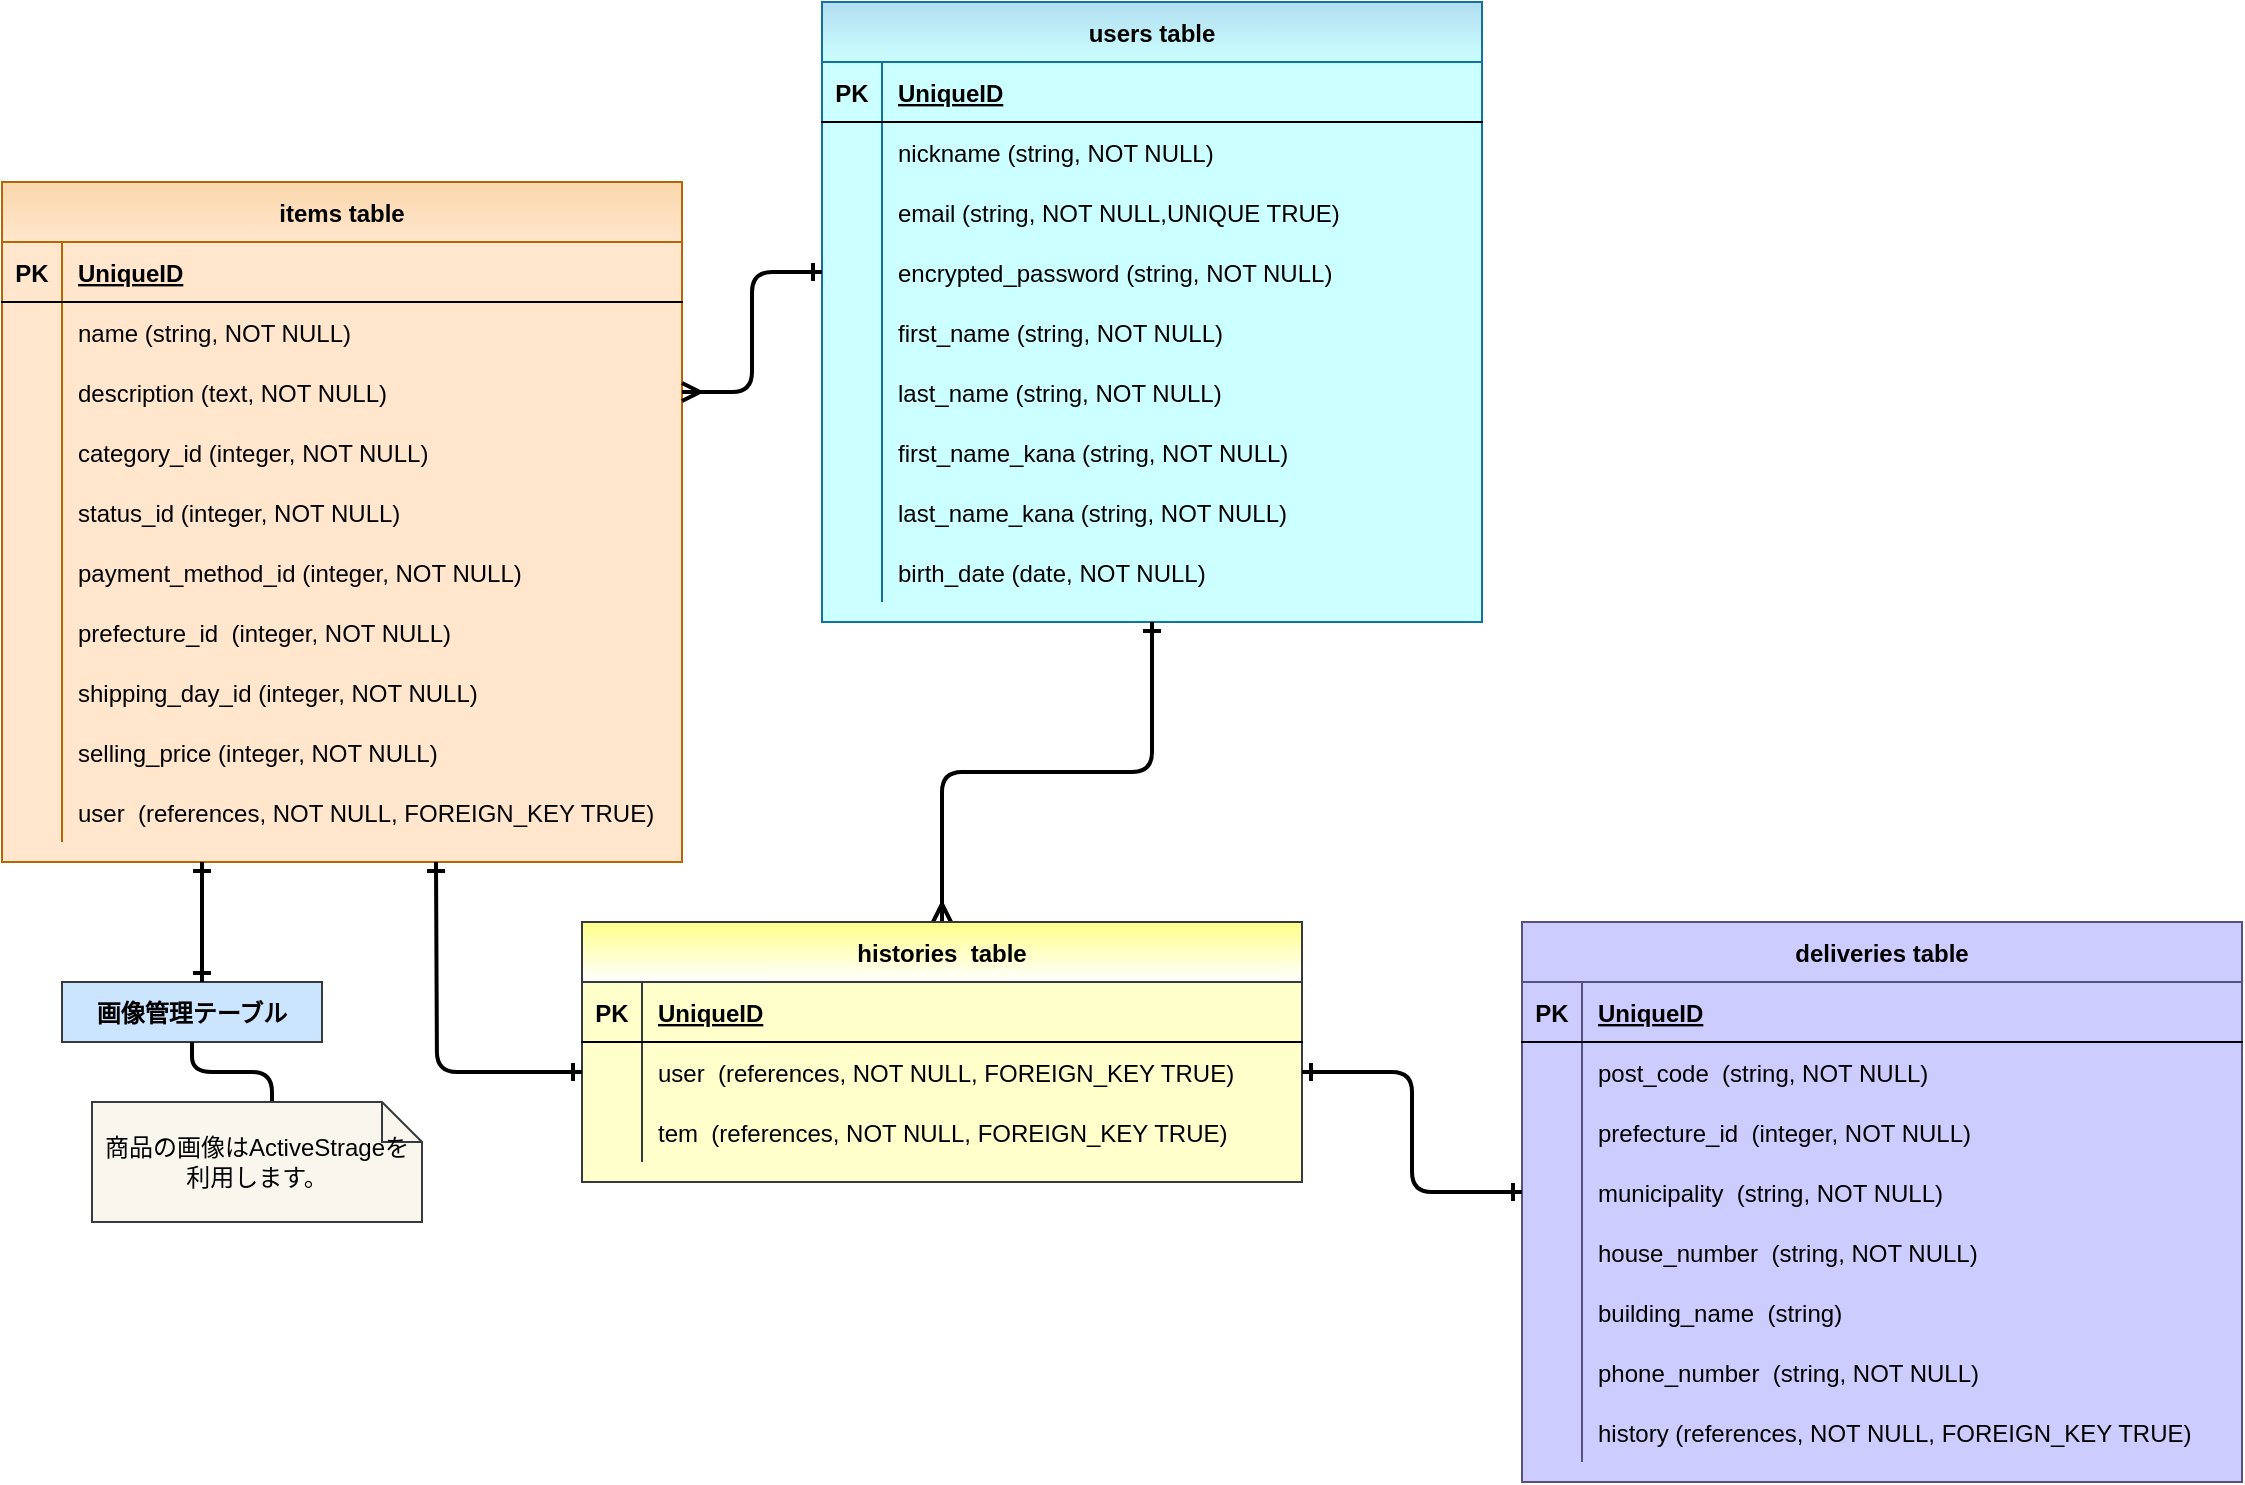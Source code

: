 <mxfile>
    <diagram id="H84Yx0HvD5YimtDZtBQY" name="ページ1">
        <mxGraphModel dx="1677" dy="656" grid="1" gridSize="10" guides="1" tooltips="1" connect="1" arrows="1" fold="1" page="1" pageScale="1" pageWidth="827" pageHeight="1169" math="0" shadow="0">
            <root>
                <mxCell id="0"/>
                <mxCell id="1" parent="0"/>
                <mxCell id="jioS4ShHpec22IPe0jpu-56" style="edgeStyle=orthogonalEdgeStyle;html=1;exitX=0.5;exitY=1;exitDx=0;exitDy=0;entryX=1.006;entryY=0.15;entryDx=0;entryDy=0;startArrow=ERone;startFill=0;endArrow=ERmany;endFill=0;strokeColor=default;strokeWidth=2;entryPerimeter=0;" parent="1" source="jioS4ShHpec22IPe0jpu-1" edge="1">
                    <mxGeometry relative="1" as="geometry"/>
                </mxCell>
                <mxCell id="jioS4ShHpec22IPe0jpu-1" value="users table" style="shape=table;startSize=30;container=1;collapsible=1;childLayout=tableLayout;fixedRows=1;rowLines=0;fontStyle=1;align=center;resizeLast=1;fillColor=#b1ddf0;strokeColor=#10739e;fontColor=#000000;gradientColor=#CCFFFF;swimlaneFillColor=#CCFFFF;" parent="1" vertex="1">
                    <mxGeometry x="390" y="20" width="330" height="310" as="geometry">
                        <mxRectangle x="590" y="110" width="150" height="30" as="alternateBounds"/>
                    </mxGeometry>
                </mxCell>
                <mxCell id="jioS4ShHpec22IPe0jpu-2" value="" style="shape=partialRectangle;collapsible=0;dropTarget=0;pointerEvents=0;fillColor=none;top=0;left=0;bottom=1;right=0;points=[[0,0.5],[1,0.5]];portConstraint=eastwest;" parent="jioS4ShHpec22IPe0jpu-1" vertex="1">
                    <mxGeometry y="30" width="330" height="30" as="geometry"/>
                </mxCell>
                <mxCell id="jioS4ShHpec22IPe0jpu-3" value="PK" style="shape=partialRectangle;connectable=0;fillColor=none;top=0;left=0;bottom=0;right=0;fontStyle=1;overflow=hidden;fontColor=#000000;" parent="jioS4ShHpec22IPe0jpu-2" vertex="1">
                    <mxGeometry width="30" height="30" as="geometry">
                        <mxRectangle width="30" height="30" as="alternateBounds"/>
                    </mxGeometry>
                </mxCell>
                <mxCell id="jioS4ShHpec22IPe0jpu-4" value="UniqueID" style="shape=partialRectangle;connectable=0;fillColor=none;top=0;left=0;bottom=0;right=0;align=left;spacingLeft=6;fontStyle=5;overflow=hidden;fontColor=#000000;" parent="jioS4ShHpec22IPe0jpu-2" vertex="1">
                    <mxGeometry x="30" width="300" height="30" as="geometry">
                        <mxRectangle width="300" height="30" as="alternateBounds"/>
                    </mxGeometry>
                </mxCell>
                <mxCell id="jioS4ShHpec22IPe0jpu-5" value="" style="shape=partialRectangle;collapsible=0;dropTarget=0;pointerEvents=0;fillColor=none;top=0;left=0;bottom=0;right=0;points=[[0,0.5],[1,0.5]];portConstraint=eastwest;" parent="jioS4ShHpec22IPe0jpu-1" vertex="1">
                    <mxGeometry y="60" width="330" height="30" as="geometry"/>
                </mxCell>
                <mxCell id="jioS4ShHpec22IPe0jpu-6" value="" style="shape=partialRectangle;connectable=0;fillColor=none;top=0;left=0;bottom=0;right=0;editable=1;overflow=hidden;" parent="jioS4ShHpec22IPe0jpu-5" vertex="1">
                    <mxGeometry width="30" height="30" as="geometry">
                        <mxRectangle width="30" height="30" as="alternateBounds"/>
                    </mxGeometry>
                </mxCell>
                <mxCell id="jioS4ShHpec22IPe0jpu-7" value="nickname (string, NOT NULL)" style="shape=partialRectangle;connectable=0;fillColor=none;top=0;left=0;bottom=0;right=0;align=left;spacingLeft=6;overflow=hidden;fontColor=#000000;" parent="jioS4ShHpec22IPe0jpu-5" vertex="1">
                    <mxGeometry x="30" width="300" height="30" as="geometry">
                        <mxRectangle width="300" height="30" as="alternateBounds"/>
                    </mxGeometry>
                </mxCell>
                <mxCell id="jioS4ShHpec22IPe0jpu-8" value="" style="shape=partialRectangle;collapsible=0;dropTarget=0;pointerEvents=0;fillColor=none;top=0;left=0;bottom=0;right=0;points=[[0,0.5],[1,0.5]];portConstraint=eastwest;" parent="jioS4ShHpec22IPe0jpu-1" vertex="1">
                    <mxGeometry y="90" width="330" height="30" as="geometry"/>
                </mxCell>
                <mxCell id="jioS4ShHpec22IPe0jpu-9" value="" style="shape=partialRectangle;connectable=0;fillColor=none;top=0;left=0;bottom=0;right=0;editable=1;overflow=hidden;" parent="jioS4ShHpec22IPe0jpu-8" vertex="1">
                    <mxGeometry width="30" height="30" as="geometry">
                        <mxRectangle width="30" height="30" as="alternateBounds"/>
                    </mxGeometry>
                </mxCell>
                <mxCell id="jioS4ShHpec22IPe0jpu-10" value="email (string, NOT NULL,UNIQUE TRUE)" style="shape=partialRectangle;connectable=0;fillColor=none;top=0;left=0;bottom=0;right=0;align=left;spacingLeft=6;overflow=hidden;fontColor=#000000;" parent="jioS4ShHpec22IPe0jpu-8" vertex="1">
                    <mxGeometry x="30" width="300" height="30" as="geometry">
                        <mxRectangle width="300" height="30" as="alternateBounds"/>
                    </mxGeometry>
                </mxCell>
                <mxCell id="jioS4ShHpec22IPe0jpu-11" value="" style="shape=partialRectangle;collapsible=0;dropTarget=0;pointerEvents=0;fillColor=none;top=0;left=0;bottom=0;right=0;points=[[0,0.5],[1,0.5]];portConstraint=eastwest;" parent="jioS4ShHpec22IPe0jpu-1" vertex="1">
                    <mxGeometry y="120" width="330" height="30" as="geometry"/>
                </mxCell>
                <mxCell id="jioS4ShHpec22IPe0jpu-12" value="" style="shape=partialRectangle;connectable=0;fillColor=none;top=0;left=0;bottom=0;right=0;editable=1;overflow=hidden;" parent="jioS4ShHpec22IPe0jpu-11" vertex="1">
                    <mxGeometry width="30" height="30" as="geometry">
                        <mxRectangle width="30" height="30" as="alternateBounds"/>
                    </mxGeometry>
                </mxCell>
                <mxCell id="jioS4ShHpec22IPe0jpu-13" value="encrypted_password (string, NOT NULL)" style="shape=partialRectangle;connectable=0;fillColor=none;top=0;left=0;bottom=0;right=0;align=left;spacingLeft=6;overflow=hidden;fontColor=#000000;" parent="jioS4ShHpec22IPe0jpu-11" vertex="1">
                    <mxGeometry x="30" width="300" height="30" as="geometry">
                        <mxRectangle width="300" height="30" as="alternateBounds"/>
                    </mxGeometry>
                </mxCell>
                <mxCell id="jioS4ShHpec22IPe0jpu-58" style="shape=partialRectangle;collapsible=0;dropTarget=0;pointerEvents=0;fillColor=none;top=0;left=0;bottom=0;right=0;points=[[0,0.5],[1,0.5]];portConstraint=eastwest;" parent="jioS4ShHpec22IPe0jpu-1" vertex="1">
                    <mxGeometry y="150" width="330" height="30" as="geometry"/>
                </mxCell>
                <mxCell id="jioS4ShHpec22IPe0jpu-59" style="shape=partialRectangle;connectable=0;fillColor=none;top=0;left=0;bottom=0;right=0;editable=1;overflow=hidden;" parent="jioS4ShHpec22IPe0jpu-58" vertex="1">
                    <mxGeometry width="30" height="30" as="geometry">
                        <mxRectangle width="30" height="30" as="alternateBounds"/>
                    </mxGeometry>
                </mxCell>
                <mxCell id="jioS4ShHpec22IPe0jpu-60" value="first_name (string, NOT NULL)" style="shape=partialRectangle;connectable=0;fillColor=none;top=0;left=0;bottom=0;right=0;align=left;spacingLeft=6;overflow=hidden;fontColor=#000000;" parent="jioS4ShHpec22IPe0jpu-58" vertex="1">
                    <mxGeometry x="30" width="300" height="30" as="geometry">
                        <mxRectangle width="300" height="30" as="alternateBounds"/>
                    </mxGeometry>
                </mxCell>
                <mxCell id="jioS4ShHpec22IPe0jpu-61" style="shape=partialRectangle;collapsible=0;dropTarget=0;pointerEvents=0;fillColor=none;top=0;left=0;bottom=0;right=0;points=[[0,0.5],[1,0.5]];portConstraint=eastwest;" parent="jioS4ShHpec22IPe0jpu-1" vertex="1">
                    <mxGeometry y="180" width="330" height="30" as="geometry"/>
                </mxCell>
                <mxCell id="jioS4ShHpec22IPe0jpu-62" style="shape=partialRectangle;connectable=0;fillColor=none;top=0;left=0;bottom=0;right=0;editable=1;overflow=hidden;" parent="jioS4ShHpec22IPe0jpu-61" vertex="1">
                    <mxGeometry width="30" height="30" as="geometry">
                        <mxRectangle width="30" height="30" as="alternateBounds"/>
                    </mxGeometry>
                </mxCell>
                <mxCell id="jioS4ShHpec22IPe0jpu-63" value="last_name (string, NOT NULL)" style="shape=partialRectangle;connectable=0;fillColor=none;top=0;left=0;bottom=0;right=0;align=left;spacingLeft=6;overflow=hidden;fontColor=#000000;" parent="jioS4ShHpec22IPe0jpu-61" vertex="1">
                    <mxGeometry x="30" width="300" height="30" as="geometry">
                        <mxRectangle width="300" height="30" as="alternateBounds"/>
                    </mxGeometry>
                </mxCell>
                <mxCell id="jioS4ShHpec22IPe0jpu-64" style="shape=partialRectangle;collapsible=0;dropTarget=0;pointerEvents=0;fillColor=none;top=0;left=0;bottom=0;right=0;points=[[0,0.5],[1,0.5]];portConstraint=eastwest;" parent="jioS4ShHpec22IPe0jpu-1" vertex="1">
                    <mxGeometry y="210" width="330" height="30" as="geometry"/>
                </mxCell>
                <mxCell id="jioS4ShHpec22IPe0jpu-65" style="shape=partialRectangle;connectable=0;fillColor=none;top=0;left=0;bottom=0;right=0;editable=1;overflow=hidden;" parent="jioS4ShHpec22IPe0jpu-64" vertex="1">
                    <mxGeometry width="30" height="30" as="geometry">
                        <mxRectangle width="30" height="30" as="alternateBounds"/>
                    </mxGeometry>
                </mxCell>
                <mxCell id="jioS4ShHpec22IPe0jpu-66" value="first_name_kana (string, NOT NULL)" style="shape=partialRectangle;connectable=0;fillColor=none;top=0;left=0;bottom=0;right=0;align=left;spacingLeft=6;overflow=hidden;fontColor=#000000;" parent="jioS4ShHpec22IPe0jpu-64" vertex="1">
                    <mxGeometry x="30" width="300" height="30" as="geometry">
                        <mxRectangle width="300" height="30" as="alternateBounds"/>
                    </mxGeometry>
                </mxCell>
                <mxCell id="jioS4ShHpec22IPe0jpu-67" style="shape=partialRectangle;collapsible=0;dropTarget=0;pointerEvents=0;fillColor=none;top=0;left=0;bottom=0;right=0;points=[[0,0.5],[1,0.5]];portConstraint=eastwest;" parent="jioS4ShHpec22IPe0jpu-1" vertex="1">
                    <mxGeometry y="240" width="330" height="30" as="geometry"/>
                </mxCell>
                <mxCell id="jioS4ShHpec22IPe0jpu-68" style="shape=partialRectangle;connectable=0;fillColor=none;top=0;left=0;bottom=0;right=0;editable=1;overflow=hidden;" parent="jioS4ShHpec22IPe0jpu-67" vertex="1">
                    <mxGeometry width="30" height="30" as="geometry">
                        <mxRectangle width="30" height="30" as="alternateBounds"/>
                    </mxGeometry>
                </mxCell>
                <mxCell id="jioS4ShHpec22IPe0jpu-69" value="last_name_kana (string, NOT NULL)" style="shape=partialRectangle;connectable=0;fillColor=none;top=0;left=0;bottom=0;right=0;align=left;spacingLeft=6;overflow=hidden;fontColor=#000000;" parent="jioS4ShHpec22IPe0jpu-67" vertex="1">
                    <mxGeometry x="30" width="300" height="30" as="geometry">
                        <mxRectangle width="300" height="30" as="alternateBounds"/>
                    </mxGeometry>
                </mxCell>
                <mxCell id="jioS4ShHpec22IPe0jpu-70" style="shape=partialRectangle;collapsible=0;dropTarget=0;pointerEvents=0;fillColor=none;top=0;left=0;bottom=0;right=0;points=[[0,0.5],[1,0.5]];portConstraint=eastwest;" parent="jioS4ShHpec22IPe0jpu-1" vertex="1">
                    <mxGeometry y="270" width="330" height="30" as="geometry"/>
                </mxCell>
                <mxCell id="jioS4ShHpec22IPe0jpu-71" style="shape=partialRectangle;connectable=0;fillColor=none;top=0;left=0;bottom=0;right=0;editable=1;overflow=hidden;" parent="jioS4ShHpec22IPe0jpu-70" vertex="1">
                    <mxGeometry width="30" height="30" as="geometry">
                        <mxRectangle width="30" height="30" as="alternateBounds"/>
                    </mxGeometry>
                </mxCell>
                <mxCell id="jioS4ShHpec22IPe0jpu-72" value="birth_date (date, NOT NULL)" style="shape=partialRectangle;connectable=0;fillColor=none;top=0;left=0;bottom=0;right=0;align=left;spacingLeft=6;overflow=hidden;fontColor=#000000;" parent="jioS4ShHpec22IPe0jpu-70" vertex="1">
                    <mxGeometry x="30" width="300" height="30" as="geometry">
                        <mxRectangle width="300" height="30" as="alternateBounds"/>
                    </mxGeometry>
                </mxCell>
                <mxCell id="jioS4ShHpec22IPe0jpu-55" style="edgeStyle=orthogonalEdgeStyle;html=1;entryX=0;entryY=0.5;entryDx=0;entryDy=0;startArrow=ERone;startFill=0;endArrow=ERmany;endFill=0;strokeColor=default;strokeWidth=2;exitX=0.75;exitY=1;exitDx=0;exitDy=0;" parent="1" source="jioS4ShHpec22IPe0jpu-14" edge="1">
                    <mxGeometry relative="1" as="geometry">
                        <mxPoint x="140" y="450" as="sourcePoint"/>
                        <Array as="points">
                            <mxPoint x="235" y="595"/>
                        </Array>
                    </mxGeometry>
                </mxCell>
                <mxCell id="jioS4ShHpec22IPe0jpu-14" value="items table" style="shape=table;startSize=30;container=1;collapsible=1;childLayout=tableLayout;fixedRows=1;rowLines=0;fontStyle=1;align=center;resizeLast=1;fillColor=#fad7ac;strokeColor=#b46504;fontColor=#000000;gradientColor=#FFE6CC;swimlaneFillColor=#FFE6CC;" parent="1" vertex="1">
                    <mxGeometry x="-20" y="110" width="340" height="340" as="geometry"/>
                </mxCell>
                <mxCell id="jioS4ShHpec22IPe0jpu-15" value="" style="shape=partialRectangle;collapsible=0;dropTarget=0;pointerEvents=0;fillColor=none;top=0;left=0;bottom=1;right=0;points=[[0,0.5],[1,0.5]];portConstraint=eastwest;" parent="jioS4ShHpec22IPe0jpu-14" vertex="1">
                    <mxGeometry y="30" width="340" height="30" as="geometry"/>
                </mxCell>
                <mxCell id="jioS4ShHpec22IPe0jpu-16" value="PK" style="shape=partialRectangle;connectable=0;fillColor=none;top=0;left=0;bottom=0;right=0;fontStyle=1;overflow=hidden;fontColor=#000000;" parent="jioS4ShHpec22IPe0jpu-15" vertex="1">
                    <mxGeometry width="30" height="30" as="geometry">
                        <mxRectangle width="30" height="30" as="alternateBounds"/>
                    </mxGeometry>
                </mxCell>
                <mxCell id="jioS4ShHpec22IPe0jpu-17" value="UniqueID" style="shape=partialRectangle;connectable=0;fillColor=none;top=0;left=0;bottom=0;right=0;align=left;spacingLeft=6;fontStyle=5;overflow=hidden;fontColor=#000000;" parent="jioS4ShHpec22IPe0jpu-15" vertex="1">
                    <mxGeometry x="30" width="310" height="30" as="geometry">
                        <mxRectangle width="310" height="30" as="alternateBounds"/>
                    </mxGeometry>
                </mxCell>
                <mxCell id="jioS4ShHpec22IPe0jpu-21" value="" style="shape=partialRectangle;collapsible=0;dropTarget=0;pointerEvents=0;fillColor=none;top=0;left=0;bottom=0;right=0;points=[[0,0.5],[1,0.5]];portConstraint=eastwest;" parent="jioS4ShHpec22IPe0jpu-14" vertex="1">
                    <mxGeometry y="60" width="340" height="30" as="geometry"/>
                </mxCell>
                <mxCell id="jioS4ShHpec22IPe0jpu-22" value="" style="shape=partialRectangle;connectable=0;fillColor=none;top=0;left=0;bottom=0;right=0;editable=1;overflow=hidden;" parent="jioS4ShHpec22IPe0jpu-21" vertex="1">
                    <mxGeometry width="30" height="30" as="geometry">
                        <mxRectangle width="30" height="30" as="alternateBounds"/>
                    </mxGeometry>
                </mxCell>
                <mxCell id="jioS4ShHpec22IPe0jpu-23" value="name (string, NOT NULL)" style="shape=partialRectangle;connectable=0;fillColor=none;top=0;left=0;bottom=0;right=0;align=left;spacingLeft=6;overflow=hidden;fontColor=#000000;" parent="jioS4ShHpec22IPe0jpu-21" vertex="1">
                    <mxGeometry x="30" width="310" height="30" as="geometry">
                        <mxRectangle width="310" height="30" as="alternateBounds"/>
                    </mxGeometry>
                </mxCell>
                <mxCell id="jioS4ShHpec22IPe0jpu-24" value="" style="shape=partialRectangle;collapsible=0;dropTarget=0;pointerEvents=0;fillColor=none;top=0;left=0;bottom=0;right=0;points=[[0,0.5],[1,0.5]];portConstraint=eastwest;" parent="jioS4ShHpec22IPe0jpu-14" vertex="1">
                    <mxGeometry y="90" width="340" height="30" as="geometry"/>
                </mxCell>
                <mxCell id="jioS4ShHpec22IPe0jpu-25" value="" style="shape=partialRectangle;connectable=0;fillColor=none;top=0;left=0;bottom=0;right=0;editable=1;overflow=hidden;" parent="jioS4ShHpec22IPe0jpu-24" vertex="1">
                    <mxGeometry width="30" height="30" as="geometry">
                        <mxRectangle width="30" height="30" as="alternateBounds"/>
                    </mxGeometry>
                </mxCell>
                <mxCell id="jioS4ShHpec22IPe0jpu-26" value="description (text, NOT NULL)" style="shape=partialRectangle;connectable=0;fillColor=none;top=0;left=0;bottom=0;right=0;align=left;spacingLeft=6;overflow=hidden;fontColor=#000000;" parent="jioS4ShHpec22IPe0jpu-24" vertex="1">
                    <mxGeometry x="30" width="310" height="30" as="geometry">
                        <mxRectangle width="310" height="30" as="alternateBounds"/>
                    </mxGeometry>
                </mxCell>
                <mxCell id="jioS4ShHpec22IPe0jpu-97" style="shape=partialRectangle;collapsible=0;dropTarget=0;pointerEvents=0;fillColor=none;top=0;left=0;bottom=0;right=0;points=[[0,0.5],[1,0.5]];portConstraint=eastwest;" parent="jioS4ShHpec22IPe0jpu-14" vertex="1">
                    <mxGeometry y="120" width="340" height="30" as="geometry"/>
                </mxCell>
                <mxCell id="jioS4ShHpec22IPe0jpu-98" style="shape=partialRectangle;connectable=0;fillColor=none;top=0;left=0;bottom=0;right=0;editable=1;overflow=hidden;" parent="jioS4ShHpec22IPe0jpu-97" vertex="1">
                    <mxGeometry width="30" height="30" as="geometry">
                        <mxRectangle width="30" height="30" as="alternateBounds"/>
                    </mxGeometry>
                </mxCell>
                <mxCell id="jioS4ShHpec22IPe0jpu-99" value="category_id (integer, NOT NULL)" style="shape=partialRectangle;connectable=0;fillColor=none;top=0;left=0;bottom=0;right=0;align=left;spacingLeft=6;overflow=hidden;fontColor=#000000;" parent="jioS4ShHpec22IPe0jpu-97" vertex="1">
                    <mxGeometry x="30" width="310" height="30" as="geometry">
                        <mxRectangle width="310" height="30" as="alternateBounds"/>
                    </mxGeometry>
                </mxCell>
                <mxCell id="jioS4ShHpec22IPe0jpu-100" style="shape=partialRectangle;collapsible=0;dropTarget=0;pointerEvents=0;fillColor=none;top=0;left=0;bottom=0;right=0;points=[[0,0.5],[1,0.5]];portConstraint=eastwest;" parent="jioS4ShHpec22IPe0jpu-14" vertex="1">
                    <mxGeometry y="150" width="340" height="30" as="geometry"/>
                </mxCell>
                <mxCell id="jioS4ShHpec22IPe0jpu-101" style="shape=partialRectangle;connectable=0;fillColor=none;top=0;left=0;bottom=0;right=0;editable=1;overflow=hidden;" parent="jioS4ShHpec22IPe0jpu-100" vertex="1">
                    <mxGeometry width="30" height="30" as="geometry">
                        <mxRectangle width="30" height="30" as="alternateBounds"/>
                    </mxGeometry>
                </mxCell>
                <mxCell id="jioS4ShHpec22IPe0jpu-102" value="status_id (integer, NOT NULL)" style="shape=partialRectangle;connectable=0;fillColor=none;top=0;left=0;bottom=0;right=0;align=left;spacingLeft=6;overflow=hidden;fontColor=#000000;" parent="jioS4ShHpec22IPe0jpu-100" vertex="1">
                    <mxGeometry x="30" width="310" height="30" as="geometry">
                        <mxRectangle width="310" height="30" as="alternateBounds"/>
                    </mxGeometry>
                </mxCell>
                <mxCell id="jioS4ShHpec22IPe0jpu-103" style="shape=partialRectangle;collapsible=0;dropTarget=0;pointerEvents=0;fillColor=none;top=0;left=0;bottom=0;right=0;points=[[0,0.5],[1,0.5]];portConstraint=eastwest;" parent="jioS4ShHpec22IPe0jpu-14" vertex="1">
                    <mxGeometry y="180" width="340" height="30" as="geometry"/>
                </mxCell>
                <mxCell id="jioS4ShHpec22IPe0jpu-104" style="shape=partialRectangle;connectable=0;fillColor=none;top=0;left=0;bottom=0;right=0;editable=1;overflow=hidden;" parent="jioS4ShHpec22IPe0jpu-103" vertex="1">
                    <mxGeometry width="30" height="30" as="geometry">
                        <mxRectangle width="30" height="30" as="alternateBounds"/>
                    </mxGeometry>
                </mxCell>
                <mxCell id="jioS4ShHpec22IPe0jpu-105" value="payment_method_id (integer, NOT NULL)" style="shape=partialRectangle;connectable=0;fillColor=none;top=0;left=0;bottom=0;right=0;align=left;spacingLeft=6;overflow=hidden;fontColor=#000000;" parent="jioS4ShHpec22IPe0jpu-103" vertex="1">
                    <mxGeometry x="30" width="310" height="30" as="geometry">
                        <mxRectangle width="310" height="30" as="alternateBounds"/>
                    </mxGeometry>
                </mxCell>
                <mxCell id="jioS4ShHpec22IPe0jpu-106" style="shape=partialRectangle;collapsible=0;dropTarget=0;pointerEvents=0;fillColor=none;top=0;left=0;bottom=0;right=0;points=[[0,0.5],[1,0.5]];portConstraint=eastwest;" parent="jioS4ShHpec22IPe0jpu-14" vertex="1">
                    <mxGeometry y="210" width="340" height="30" as="geometry"/>
                </mxCell>
                <mxCell id="jioS4ShHpec22IPe0jpu-107" style="shape=partialRectangle;connectable=0;fillColor=none;top=0;left=0;bottom=0;right=0;editable=1;overflow=hidden;" parent="jioS4ShHpec22IPe0jpu-106" vertex="1">
                    <mxGeometry width="30" height="30" as="geometry">
                        <mxRectangle width="30" height="30" as="alternateBounds"/>
                    </mxGeometry>
                </mxCell>
                <mxCell id="jioS4ShHpec22IPe0jpu-108" value="prefecture_id  (integer, NOT NULL)" style="shape=partialRectangle;connectable=0;fillColor=none;top=0;left=0;bottom=0;right=0;align=left;spacingLeft=6;overflow=hidden;fontColor=#000000;" parent="jioS4ShHpec22IPe0jpu-106" vertex="1">
                    <mxGeometry x="30" width="310" height="30" as="geometry">
                        <mxRectangle width="310" height="30" as="alternateBounds"/>
                    </mxGeometry>
                </mxCell>
                <mxCell id="jioS4ShHpec22IPe0jpu-109" style="shape=partialRectangle;collapsible=0;dropTarget=0;pointerEvents=0;fillColor=none;top=0;left=0;bottom=0;right=0;points=[[0,0.5],[1,0.5]];portConstraint=eastwest;" parent="jioS4ShHpec22IPe0jpu-14" vertex="1">
                    <mxGeometry y="240" width="340" height="30" as="geometry"/>
                </mxCell>
                <mxCell id="jioS4ShHpec22IPe0jpu-110" style="shape=partialRectangle;connectable=0;fillColor=none;top=0;left=0;bottom=0;right=0;editable=1;overflow=hidden;" parent="jioS4ShHpec22IPe0jpu-109" vertex="1">
                    <mxGeometry width="30" height="30" as="geometry">
                        <mxRectangle width="30" height="30" as="alternateBounds"/>
                    </mxGeometry>
                </mxCell>
                <mxCell id="jioS4ShHpec22IPe0jpu-111" value="shipping_day_id (integer, NOT NULL)" style="shape=partialRectangle;connectable=0;fillColor=none;top=0;left=0;bottom=0;right=0;align=left;spacingLeft=6;overflow=hidden;fontColor=#000000;" parent="jioS4ShHpec22IPe0jpu-109" vertex="1">
                    <mxGeometry x="30" width="310" height="30" as="geometry">
                        <mxRectangle width="310" height="30" as="alternateBounds"/>
                    </mxGeometry>
                </mxCell>
                <mxCell id="jioS4ShHpec22IPe0jpu-112" style="shape=partialRectangle;collapsible=0;dropTarget=0;pointerEvents=0;fillColor=none;top=0;left=0;bottom=0;right=0;points=[[0,0.5],[1,0.5]];portConstraint=eastwest;" parent="jioS4ShHpec22IPe0jpu-14" vertex="1">
                    <mxGeometry y="270" width="340" height="30" as="geometry"/>
                </mxCell>
                <mxCell id="jioS4ShHpec22IPe0jpu-113" style="shape=partialRectangle;connectable=0;fillColor=none;top=0;left=0;bottom=0;right=0;editable=1;overflow=hidden;" parent="jioS4ShHpec22IPe0jpu-112" vertex="1">
                    <mxGeometry width="30" height="30" as="geometry">
                        <mxRectangle width="30" height="30" as="alternateBounds"/>
                    </mxGeometry>
                </mxCell>
                <mxCell id="jioS4ShHpec22IPe0jpu-114" value="selling_price (integer, NOT NULL)" style="shape=partialRectangle;connectable=0;fillColor=none;top=0;left=0;bottom=0;right=0;align=left;spacingLeft=6;overflow=hidden;fontColor=#000000;" parent="jioS4ShHpec22IPe0jpu-112" vertex="1">
                    <mxGeometry x="30" width="310" height="30" as="geometry">
                        <mxRectangle width="310" height="30" as="alternateBounds"/>
                    </mxGeometry>
                </mxCell>
                <mxCell id="jioS4ShHpec22IPe0jpu-115" style="shape=partialRectangle;collapsible=0;dropTarget=0;pointerEvents=0;fillColor=none;top=0;left=0;bottom=0;right=0;points=[[0,0.5],[1,0.5]];portConstraint=eastwest;" parent="jioS4ShHpec22IPe0jpu-14" vertex="1">
                    <mxGeometry y="300" width="340" height="30" as="geometry"/>
                </mxCell>
                <mxCell id="jioS4ShHpec22IPe0jpu-116" style="shape=partialRectangle;connectable=0;fillColor=none;top=0;left=0;bottom=0;right=0;editable=1;overflow=hidden;" parent="jioS4ShHpec22IPe0jpu-115" vertex="1">
                    <mxGeometry width="30" height="30" as="geometry">
                        <mxRectangle width="30" height="30" as="alternateBounds"/>
                    </mxGeometry>
                </mxCell>
                <mxCell id="jioS4ShHpec22IPe0jpu-117" value="user  (references, NOT NULL, FOREIGN_KEY TRUE)" style="shape=partialRectangle;connectable=0;fillColor=none;top=0;left=0;bottom=0;right=0;align=left;spacingLeft=6;overflow=hidden;fontColor=#000000;" parent="jioS4ShHpec22IPe0jpu-115" vertex="1">
                    <mxGeometry x="30" width="310" height="30" as="geometry">
                        <mxRectangle width="310" height="30" as="alternateBounds"/>
                    </mxGeometry>
                </mxCell>
                <mxCell id="65" style="edgeStyle=orthogonalEdgeStyle;html=1;entryX=0.5;entryY=1;entryDx=0;entryDy=0;fontColor=#000000;startArrow=ERmany;startFill=0;endArrow=ERone;endFill=0;strokeWidth=2;" parent="1" source="jioS4ShHpec22IPe0jpu-40" target="jioS4ShHpec22IPe0jpu-1" edge="1">
                    <mxGeometry relative="1" as="geometry"/>
                </mxCell>
                <mxCell id="jioS4ShHpec22IPe0jpu-40" value="histories  table" style="shape=table;startSize=30;container=1;collapsible=1;childLayout=tableLayout;fixedRows=1;rowLines=0;fontStyle=1;align=center;resizeLast=1;fillColor=#ffff88;strokeColor=#36393d;fontColor=#000000;swimlaneFillColor=#FFFFCC;gradientColor=#ffffff;labelBackgroundColor=none;labelBorderColor=none;" parent="1" vertex="1">
                    <mxGeometry x="270" y="480" width="360" height="130" as="geometry"/>
                </mxCell>
                <mxCell id="jioS4ShHpec22IPe0jpu-41" value="" style="shape=partialRectangle;collapsible=0;dropTarget=0;pointerEvents=0;fillColor=none;top=0;left=0;bottom=1;right=0;points=[[0,0.5],[1,0.5]];portConstraint=eastwest;" parent="jioS4ShHpec22IPe0jpu-40" vertex="1">
                    <mxGeometry y="30" width="360" height="30" as="geometry"/>
                </mxCell>
                <mxCell id="jioS4ShHpec22IPe0jpu-42" value="PK" style="shape=partialRectangle;connectable=0;fillColor=none;top=0;left=0;bottom=0;right=0;fontStyle=1;overflow=hidden;fontColor=#000000;" parent="jioS4ShHpec22IPe0jpu-41" vertex="1">
                    <mxGeometry width="30" height="30" as="geometry">
                        <mxRectangle width="30" height="30" as="alternateBounds"/>
                    </mxGeometry>
                </mxCell>
                <mxCell id="jioS4ShHpec22IPe0jpu-43" value="UniqueID" style="shape=partialRectangle;connectable=0;fillColor=none;top=0;left=0;bottom=0;right=0;align=left;spacingLeft=6;fontStyle=5;overflow=hidden;fontColor=#000000;" parent="jioS4ShHpec22IPe0jpu-41" vertex="1">
                    <mxGeometry x="30" width="330" height="30" as="geometry">
                        <mxRectangle width="330" height="30" as="alternateBounds"/>
                    </mxGeometry>
                </mxCell>
                <mxCell id="49" style="shape=partialRectangle;collapsible=0;dropTarget=0;pointerEvents=0;fillColor=none;top=0;left=0;bottom=0;right=0;points=[[0,0.5],[1,0.5]];portConstraint=eastwest;" parent="jioS4ShHpec22IPe0jpu-40" vertex="1">
                    <mxGeometry y="60" width="360" height="30" as="geometry"/>
                </mxCell>
                <mxCell id="50" style="shape=partialRectangle;connectable=0;fillColor=none;top=0;left=0;bottom=0;right=0;editable=1;overflow=hidden;" parent="49" vertex="1">
                    <mxGeometry width="30" height="30" as="geometry">
                        <mxRectangle width="30" height="30" as="alternateBounds"/>
                    </mxGeometry>
                </mxCell>
                <mxCell id="51" value="user  (references, NOT NULL, FOREIGN_KEY TRUE)" style="shape=partialRectangle;connectable=0;fillColor=none;top=0;left=0;bottom=0;right=0;align=left;spacingLeft=6;overflow=hidden;fontColor=#000000;" parent="49" vertex="1">
                    <mxGeometry x="30" width="330" height="30" as="geometry">
                        <mxRectangle width="330" height="30" as="alternateBounds"/>
                    </mxGeometry>
                </mxCell>
                <mxCell id="jioS4ShHpec22IPe0jpu-142" style="shape=partialRectangle;collapsible=0;dropTarget=0;pointerEvents=0;fillColor=none;top=0;left=0;bottom=0;right=0;points=[[0,0.5],[1,0.5]];portConstraint=eastwest;" parent="jioS4ShHpec22IPe0jpu-40" vertex="1">
                    <mxGeometry y="90" width="360" height="30" as="geometry"/>
                </mxCell>
                <mxCell id="jioS4ShHpec22IPe0jpu-143" style="shape=partialRectangle;connectable=0;fillColor=none;top=0;left=0;bottom=0;right=0;editable=1;overflow=hidden;" parent="jioS4ShHpec22IPe0jpu-142" vertex="1">
                    <mxGeometry width="30" height="30" as="geometry">
                        <mxRectangle width="30" height="30" as="alternateBounds"/>
                    </mxGeometry>
                </mxCell>
                <mxCell id="jioS4ShHpec22IPe0jpu-144" value="tem  (references, NOT NULL, FOREIGN_KEY TRUE)" style="shape=partialRectangle;connectable=0;fillColor=none;top=0;left=0;bottom=0;right=0;align=left;spacingLeft=6;overflow=hidden;fontColor=#000000;" parent="jioS4ShHpec22IPe0jpu-142" vertex="1">
                    <mxGeometry x="30" width="330" height="30" as="geometry">
                        <mxRectangle width="330" height="30" as="alternateBounds"/>
                    </mxGeometry>
                </mxCell>
                <mxCell id="jioS4ShHpec22IPe0jpu-54" style="edgeStyle=orthogonalEdgeStyle;html=1;strokeColor=default;endArrow=ERone;endFill=0;startArrow=ERmany;startFill=0;strokeWidth=2;" parent="1" source="jioS4ShHpec22IPe0jpu-24" target="jioS4ShHpec22IPe0jpu-11" edge="1">
                    <mxGeometry relative="1" as="geometry"/>
                </mxCell>
                <mxCell id="jioS4ShHpec22IPe0jpu-145" value="画像管理テーブル" style="shape=table;startSize=0;container=1;collapsible=1;childLayout=tableLayout;fixedRows=1;rowLines=0;fontStyle=1;align=center;resizeLast=1;fillColor=#cce5ff;strokeColor=#36393d;swimlaneFillColor=#CCE5FF;gradientColor=#CCE5FF;fontColor=#000000;" parent="1" vertex="1" collapsed="1">
                    <mxGeometry x="10" y="510" width="130" height="30" as="geometry">
                        <mxRectangle x="-420" y="340" width="340" height="70" as="alternateBounds"/>
                    </mxGeometry>
                </mxCell>
                <mxCell id="jioS4ShHpec22IPe0jpu-146" value="" style="shape=partialRectangle;collapsible=0;dropTarget=0;pointerEvents=0;fillColor=none;top=0;left=0;bottom=1;right=0;points=[[0,0.5],[1,0.5]];portConstraint=eastwest;" parent="jioS4ShHpec22IPe0jpu-145" vertex="1">
                    <mxGeometry width="130" height="30" as="geometry"/>
                </mxCell>
                <mxCell id="jioS4ShHpec22IPe0jpu-147" value="PK" style="shape=partialRectangle;connectable=0;fillColor=none;top=0;left=0;bottom=0;right=0;fontStyle=1;overflow=hidden;fontColor=#000000;" parent="jioS4ShHpec22IPe0jpu-146" vertex="1">
                    <mxGeometry width="30" height="30" as="geometry">
                        <mxRectangle width="30" height="30" as="alternateBounds"/>
                    </mxGeometry>
                </mxCell>
                <mxCell id="jioS4ShHpec22IPe0jpu-148" value="UniqueID" style="shape=partialRectangle;connectable=0;fillColor=none;top=0;left=0;bottom=0;right=0;align=left;spacingLeft=6;fontStyle=5;overflow=hidden;fontColor=#000000;" parent="jioS4ShHpec22IPe0jpu-146" vertex="1">
                    <mxGeometry x="30" width="100" height="30" as="geometry">
                        <mxRectangle width="100" height="30" as="alternateBounds"/>
                    </mxGeometry>
                </mxCell>
                <mxCell id="jioS4ShHpec22IPe0jpu-182" style="edgeStyle=orthogonalEdgeStyle;html=1;fontColor=#000000;startArrow=ERone;startFill=0;endArrow=ERone;endFill=0;strokeColor=default;strokeWidth=2;" parent="1" source="jioS4ShHpec22IPe0jpu-146" edge="1">
                    <mxGeometry relative="1" as="geometry">
                        <mxPoint x="80" y="450" as="targetPoint"/>
                        <Array as="points">
                            <mxPoint x="80" y="450"/>
                        </Array>
                    </mxGeometry>
                </mxCell>
                <mxCell id="jioS4ShHpec22IPe0jpu-186" style="edgeStyle=orthogonalEdgeStyle;html=1;exitX=0;exitY=0;exitDx=90;exitDy=10;exitPerimeter=0;fontColor=#000000;startArrow=none;startFill=0;endArrow=none;endFill=0;strokeColor=default;strokeWidth=2;" parent="1" source="jioS4ShHpec22IPe0jpu-184" target="jioS4ShHpec22IPe0jpu-145" edge="1">
                    <mxGeometry relative="1" as="geometry"/>
                </mxCell>
                <mxCell id="jioS4ShHpec22IPe0jpu-184" value="商品の画像はActiveStrageを利用します。" style="shape=note;size=20;whiteSpace=wrap;html=1;labelBackgroundColor=none;labelBorderColor=none;fillColor=#f9f7ed;strokeColor=#36393d;fontColor=#000000;" parent="1" vertex="1">
                    <mxGeometry x="25" y="570" width="165" height="60" as="geometry"/>
                </mxCell>
                <mxCell id="2" value="deliveries table" style="shape=table;startSize=30;container=1;collapsible=1;childLayout=tableLayout;fixedRows=1;rowLines=0;fontStyle=1;align=center;resizeLast=1;fillColor=#CCCCFF;strokeColor=#56517e;swimlaneFillColor=#CCCCFF;labelBackgroundColor=none;labelBorderColor=none;gradientColor=#CCCCFF;fontColor=#000000;" parent="1" vertex="1">
                    <mxGeometry x="740" y="480" width="360" height="280" as="geometry"/>
                </mxCell>
                <mxCell id="3" value="" style="shape=partialRectangle;collapsible=0;dropTarget=0;pointerEvents=0;fillColor=none;top=0;left=0;bottom=1;right=0;points=[[0,0.5],[1,0.5]];portConstraint=eastwest;" parent="2" vertex="1">
                    <mxGeometry y="30" width="360" height="30" as="geometry"/>
                </mxCell>
                <mxCell id="4" value="PK" style="shape=partialRectangle;connectable=0;fillColor=none;top=0;left=0;bottom=0;right=0;fontStyle=1;overflow=hidden;fontColor=#000000;" parent="3" vertex="1">
                    <mxGeometry width="30" height="30" as="geometry">
                        <mxRectangle width="30" height="30" as="alternateBounds"/>
                    </mxGeometry>
                </mxCell>
                <mxCell id="5" value="UniqueID" style="shape=partialRectangle;connectable=0;fillColor=none;top=0;left=0;bottom=0;right=0;align=left;spacingLeft=6;fontStyle=5;overflow=hidden;fontColor=#000000;" parent="3" vertex="1">
                    <mxGeometry x="30" width="330" height="30" as="geometry">
                        <mxRectangle width="330" height="30" as="alternateBounds"/>
                    </mxGeometry>
                </mxCell>
                <mxCell id="18" style="shape=partialRectangle;collapsible=0;dropTarget=0;pointerEvents=0;fillColor=none;top=0;left=0;bottom=0;right=0;points=[[0,0.5],[1,0.5]];portConstraint=eastwest;" parent="2" vertex="1">
                    <mxGeometry y="60" width="360" height="30" as="geometry"/>
                </mxCell>
                <mxCell id="19" style="shape=partialRectangle;connectable=0;fillColor=none;top=0;left=0;bottom=0;right=0;editable=1;overflow=hidden;" parent="18" vertex="1">
                    <mxGeometry width="30" height="30" as="geometry">
                        <mxRectangle width="30" height="30" as="alternateBounds"/>
                    </mxGeometry>
                </mxCell>
                <mxCell id="20" value="post_code  (string, NOT NULL)" style="shape=partialRectangle;connectable=0;fillColor=none;top=0;left=0;bottom=0;right=0;align=left;spacingLeft=6;overflow=hidden;fontColor=#000000;" parent="18" vertex="1">
                    <mxGeometry x="30" width="330" height="30" as="geometry">
                        <mxRectangle width="330" height="30" as="alternateBounds"/>
                    </mxGeometry>
                </mxCell>
                <mxCell id="21" style="shape=partialRectangle;collapsible=0;dropTarget=0;pointerEvents=0;fillColor=none;top=0;left=0;bottom=0;right=0;points=[[0,0.5],[1,0.5]];portConstraint=eastwest;" parent="2" vertex="1">
                    <mxGeometry y="90" width="360" height="30" as="geometry"/>
                </mxCell>
                <mxCell id="22" style="shape=partialRectangle;connectable=0;fillColor=none;top=0;left=0;bottom=0;right=0;editable=1;overflow=hidden;" parent="21" vertex="1">
                    <mxGeometry width="30" height="30" as="geometry">
                        <mxRectangle width="30" height="30" as="alternateBounds"/>
                    </mxGeometry>
                </mxCell>
                <mxCell id="23" value="prefecture_id  (integer, NOT NULL)" style="shape=partialRectangle;connectable=0;fillColor=none;top=0;left=0;bottom=0;right=0;align=left;spacingLeft=6;overflow=hidden;fontColor=#000000;" parent="21" vertex="1">
                    <mxGeometry x="30" width="330" height="30" as="geometry">
                        <mxRectangle width="330" height="30" as="alternateBounds"/>
                    </mxGeometry>
                </mxCell>
                <mxCell id="24" style="shape=partialRectangle;collapsible=0;dropTarget=0;pointerEvents=0;fillColor=none;top=0;left=0;bottom=0;right=0;points=[[0,0.5],[1,0.5]];portConstraint=eastwest;" parent="2" vertex="1">
                    <mxGeometry y="120" width="360" height="30" as="geometry"/>
                </mxCell>
                <mxCell id="25" style="shape=partialRectangle;connectable=0;fillColor=none;top=0;left=0;bottom=0;right=0;editable=1;overflow=hidden;" parent="24" vertex="1">
                    <mxGeometry width="30" height="30" as="geometry">
                        <mxRectangle width="30" height="30" as="alternateBounds"/>
                    </mxGeometry>
                </mxCell>
                <mxCell id="26" value="municipality  (string, NOT NULL)" style="shape=partialRectangle;connectable=0;fillColor=none;top=0;left=0;bottom=0;right=0;align=left;spacingLeft=6;overflow=hidden;fontColor=#000000;" parent="24" vertex="1">
                    <mxGeometry x="30" width="330" height="30" as="geometry">
                        <mxRectangle width="330" height="30" as="alternateBounds"/>
                    </mxGeometry>
                </mxCell>
                <mxCell id="27" style="shape=partialRectangle;collapsible=0;dropTarget=0;pointerEvents=0;fillColor=none;top=0;left=0;bottom=0;right=0;points=[[0,0.5],[1,0.5]];portConstraint=eastwest;" parent="2" vertex="1">
                    <mxGeometry y="150" width="360" height="30" as="geometry"/>
                </mxCell>
                <mxCell id="28" style="shape=partialRectangle;connectable=0;fillColor=none;top=0;left=0;bottom=0;right=0;editable=1;overflow=hidden;" parent="27" vertex="1">
                    <mxGeometry width="30" height="30" as="geometry">
                        <mxRectangle width="30" height="30" as="alternateBounds"/>
                    </mxGeometry>
                </mxCell>
                <mxCell id="29" value="house_number  (string, NOT NULL)" style="shape=partialRectangle;connectable=0;fillColor=none;top=0;left=0;bottom=0;right=0;align=left;spacingLeft=6;overflow=hidden;fontColor=#000000;" parent="27" vertex="1">
                    <mxGeometry x="30" width="330" height="30" as="geometry">
                        <mxRectangle width="330" height="30" as="alternateBounds"/>
                    </mxGeometry>
                </mxCell>
                <mxCell id="30" style="shape=partialRectangle;collapsible=0;dropTarget=0;pointerEvents=0;fillColor=none;top=0;left=0;bottom=0;right=0;points=[[0,0.5],[1,0.5]];portConstraint=eastwest;" parent="2" vertex="1">
                    <mxGeometry y="180" width="360" height="30" as="geometry"/>
                </mxCell>
                <mxCell id="31" style="shape=partialRectangle;connectable=0;fillColor=none;top=0;left=0;bottom=0;right=0;editable=1;overflow=hidden;" parent="30" vertex="1">
                    <mxGeometry width="30" height="30" as="geometry">
                        <mxRectangle width="30" height="30" as="alternateBounds"/>
                    </mxGeometry>
                </mxCell>
                <mxCell id="32" value="building_name  (string)" style="shape=partialRectangle;connectable=0;fillColor=none;top=0;left=0;bottom=0;right=0;align=left;spacingLeft=6;overflow=hidden;fontColor=#000000;" parent="30" vertex="1">
                    <mxGeometry x="30" width="330" height="30" as="geometry">
                        <mxRectangle width="330" height="30" as="alternateBounds"/>
                    </mxGeometry>
                </mxCell>
                <mxCell id="70" style="shape=partialRectangle;collapsible=0;dropTarget=0;pointerEvents=0;fillColor=none;top=0;left=0;bottom=0;right=0;points=[[0,0.5],[1,0.5]];portConstraint=eastwest;" parent="2" vertex="1">
                    <mxGeometry y="210" width="360" height="30" as="geometry"/>
                </mxCell>
                <mxCell id="71" style="shape=partialRectangle;connectable=0;fillColor=none;top=0;left=0;bottom=0;right=0;editable=1;overflow=hidden;" parent="70" vertex="1">
                    <mxGeometry width="30" height="30" as="geometry">
                        <mxRectangle width="30" height="30" as="alternateBounds"/>
                    </mxGeometry>
                </mxCell>
                <mxCell id="72" value="phone_number  (string, NOT NULL)" style="shape=partialRectangle;connectable=0;fillColor=none;top=0;left=0;bottom=0;right=0;align=left;spacingLeft=6;overflow=hidden;fontColor=#000000;" parent="70" vertex="1">
                    <mxGeometry x="30" width="330" height="30" as="geometry">
                        <mxRectangle width="330" height="30" as="alternateBounds"/>
                    </mxGeometry>
                </mxCell>
                <mxCell id="73" style="shape=partialRectangle;collapsible=0;dropTarget=0;pointerEvents=0;fillColor=none;top=0;left=0;bottom=0;right=0;points=[[0,0.5],[1,0.5]];portConstraint=eastwest;" parent="2" vertex="1">
                    <mxGeometry y="240" width="360" height="30" as="geometry"/>
                </mxCell>
                <mxCell id="74" style="shape=partialRectangle;connectable=0;fillColor=none;top=0;left=0;bottom=0;right=0;editable=1;overflow=hidden;" parent="73" vertex="1">
                    <mxGeometry width="30" height="30" as="geometry">
                        <mxRectangle width="30" height="30" as="alternateBounds"/>
                    </mxGeometry>
                </mxCell>
                <mxCell id="75" value="history (references, NOT NULL, FOREIGN_KEY TRUE)" style="shape=partialRectangle;connectable=0;fillColor=none;top=0;left=0;bottom=0;right=0;align=left;spacingLeft=6;overflow=hidden;fontColor=#000000;" parent="73" vertex="1">
                    <mxGeometry x="30" width="330" height="30" as="geometry">
                        <mxRectangle width="330" height="30" as="alternateBounds"/>
                    </mxGeometry>
                </mxCell>
                <mxCell id="64" style="edgeStyle=orthogonalEdgeStyle;html=1;fontColor=#000000;startArrow=ERmany;startFill=0;endArrow=ERone;endFill=0;strokeWidth=2;" parent="1" edge="1">
                    <mxGeometry relative="1" as="geometry">
                        <mxPoint x="250" y="450" as="targetPoint"/>
                        <Array as="points">
                            <mxPoint x="250" y="595"/>
                            <mxPoint x="250" y="450"/>
                        </Array>
                    </mxGeometry>
                </mxCell>
                <mxCell id="66" style="edgeStyle=orthogonalEdgeStyle;html=1;fontColor=#000000;startArrow=ERone;startFill=0;endArrow=ERone;endFill=0;strokeWidth=2;" parent="1" source="24" edge="1">
                    <mxGeometry relative="1" as="geometry"/>
                </mxCell>
                <mxCell id="76" style="edgeStyle=orthogonalEdgeStyle;html=1;entryX=0;entryY=0.5;entryDx=0;entryDy=0;fontColor=#000000;startArrow=ERone;startFill=0;endArrow=ERone;endFill=0;strokeWidth=2;" parent="1" source="49" target="24" edge="1">
                    <mxGeometry relative="1" as="geometry"/>
                </mxCell>
                <mxCell id="77" style="edgeStyle=orthogonalEdgeStyle;html=1;fontColor=#000000;startArrow=ERone;startFill=0;endArrow=ERone;endFill=0;strokeWidth=2;" parent="1" source="49" edge="1">
                    <mxGeometry relative="1" as="geometry">
                        <mxPoint x="197" y="450" as="targetPoint"/>
                    </mxGeometry>
                </mxCell>
            </root>
        </mxGraphModel>
    </diagram>
</mxfile>